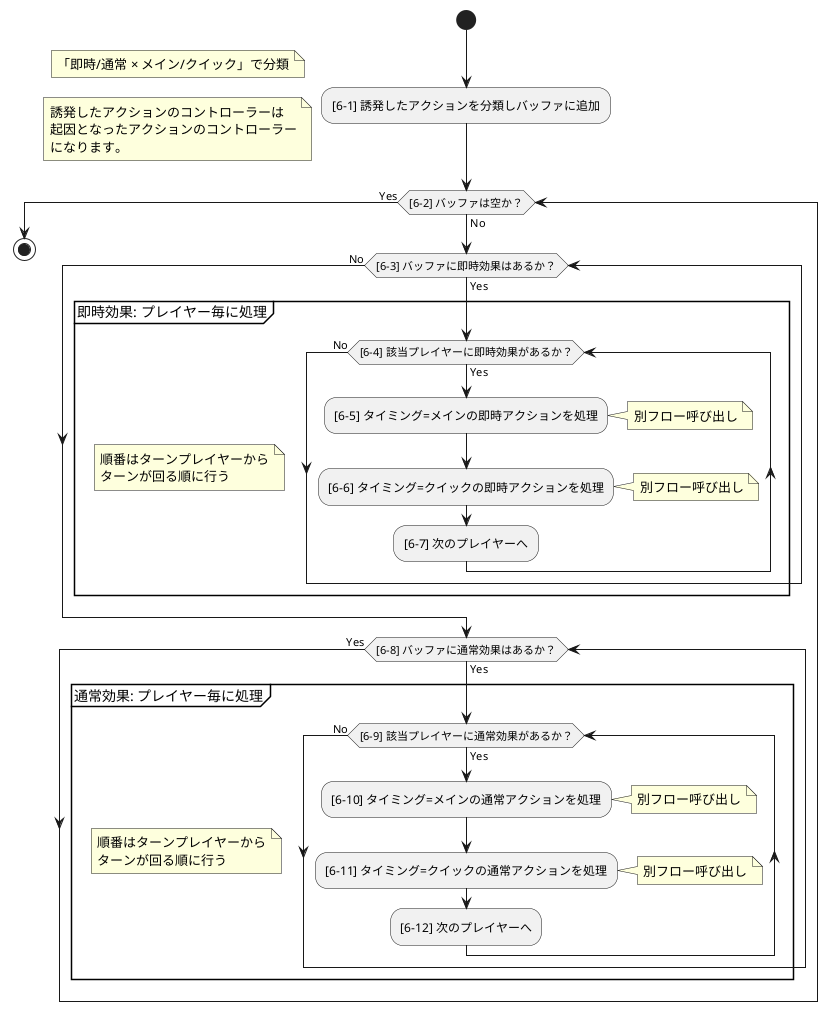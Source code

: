 @startuml
'==============================
'【Main method】（アクション分類・プレイヤー毎処理）
'==============================
|Main method|
start
:[6-1] 誘発したアクションを分類しバッファに追加;
note left
    「即時/通常 × メイン/クイック」で分類
end note
note left
    誘発したアクションのコントローラーは
    起因となったアクションのコントローラー
    になります。
end note

while ([6-2] バッファは空か？) is (No) 
  ' 外部ループ：バッファに何らかのアクションが残っている限り処理する

  '-------------------------------------------
  '【即時効果：プレイヤー毎に処理】
  '-------------------------------------------
  while ([6-3] バッファに即時効果はあるか？) is (Yes)

    group 即時効果: プレイヤー毎に処理
    note
        順番はターンプレイヤーから
        ターンが回る順に行う
    end note

      while ([6-4] 該当プレイヤーに即時効果があるか？) is (Yes)
        :[6-5] タイミング=メインの即時アクションを処理;
        note right
          別フロー呼び出し
        end note
        :[6-6] タイミング=クイックの即時アクションを処理;
        note right
          別フロー呼び出し
        end note
        :[6-7] 次のプレイヤーへ;
      endwhile (No)
    end group
  endwhile (No)

  '-------------------------------------------
  '【通常効果：プレイヤー毎に処理】
  '-------------------------------------------
  while ([6-8] バッファに通常効果はあるか？) is (Yes)

    group 通常効果: プレイヤー毎に処理
    note
        順番はターンプレイヤーから
        ターンが回る順に行う
    end note

      while ([6-9] 該当プレイヤーに通常効果があるか？) is (Yes)
        :[6-10] タイミング=メインの通常アクションを処理;
        note right
          別フロー呼び出し
        end note
        :[6-11] タイミング=クイックの通常アクションを処理;
        note right
          別フロー呼び出し
        end note
        :[6-12] 次のプレイヤーへ;
      endwhile (No)
    end group
  endwhile (Yes)

endwhile (Yes)
stop
@enduml

